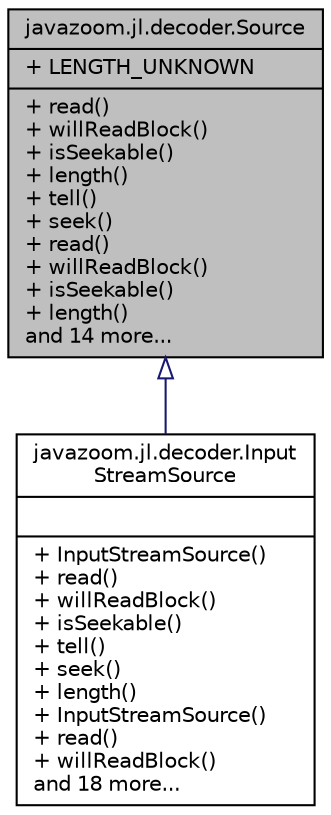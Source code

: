 digraph "javazoom.jl.decoder.Source"
{
 // LATEX_PDF_SIZE
  edge [fontname="Helvetica",fontsize="10",labelfontname="Helvetica",labelfontsize="10"];
  node [fontname="Helvetica",fontsize="10",shape=record];
  Node1 [label="{javazoom.jl.decoder.Source\n|+ LENGTH_UNKNOWN\l|+ read()\l+ willReadBlock()\l+ isSeekable()\l+ length()\l+ tell()\l+ seek()\l+ read()\l+ willReadBlock()\l+ isSeekable()\l+ length()\land 14 more...\l}",height=0.2,width=0.4,color="black", fillcolor="grey75", style="filled", fontcolor="black",tooltip=" "];
  Node1 -> Node2 [dir="back",color="midnightblue",fontsize="10",style="solid",arrowtail="onormal",fontname="Helvetica"];
  Node2 [label="{javazoom.jl.decoder.Input\lStreamSource\n||+ InputStreamSource()\l+ read()\l+ willReadBlock()\l+ isSeekable()\l+ tell()\l+ seek()\l+ length()\l+ InputStreamSource()\l+ read()\l+ willReadBlock()\land 18 more...\l}",height=0.2,width=0.4,color="black", fillcolor="white", style="filled",URL="$classjavazoom_1_1jl_1_1decoder_1_1_input_stream_source.html",tooltip=" "];
}
